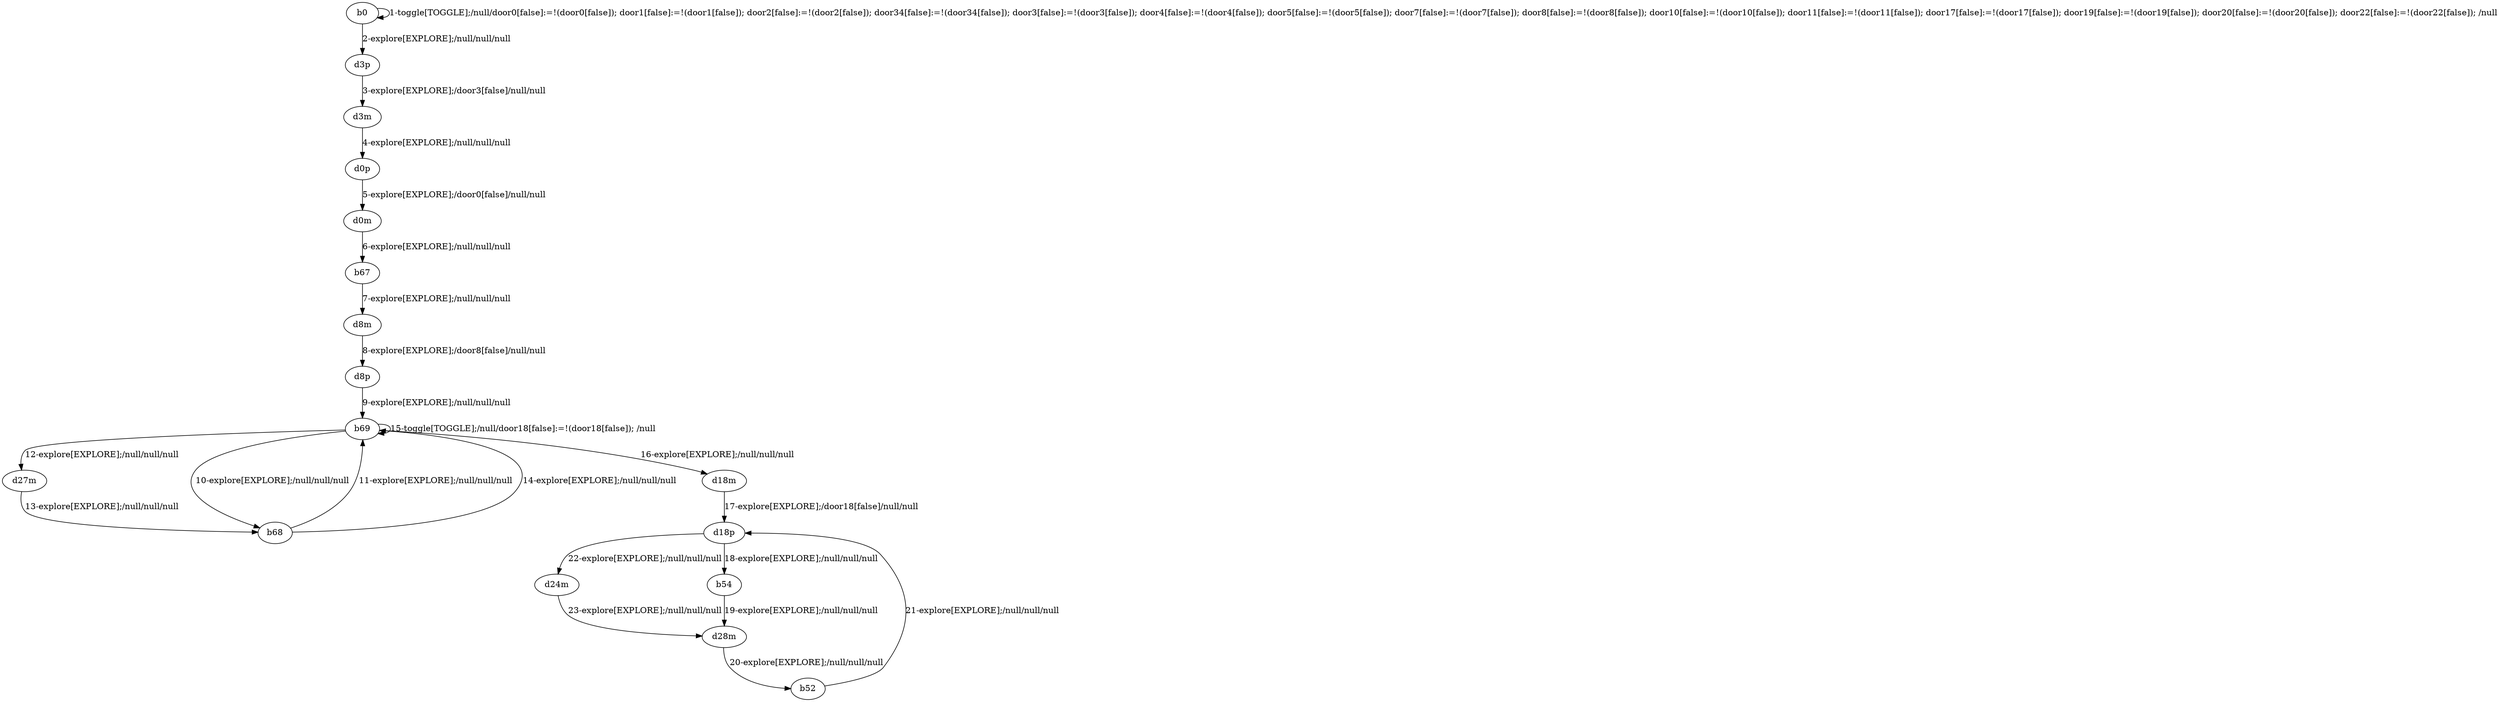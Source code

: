 # Total number of goals covered by this test: 1
# b54 --> d28m

digraph g {
"b0" -> "b0" [label = "1-toggle[TOGGLE];/null/door0[false]:=!(door0[false]); door1[false]:=!(door1[false]); door2[false]:=!(door2[false]); door34[false]:=!(door34[false]); door3[false]:=!(door3[false]); door4[false]:=!(door4[false]); door5[false]:=!(door5[false]); door7[false]:=!(door7[false]); door8[false]:=!(door8[false]); door10[false]:=!(door10[false]); door11[false]:=!(door11[false]); door17[false]:=!(door17[false]); door19[false]:=!(door19[false]); door20[false]:=!(door20[false]); door22[false]:=!(door22[false]); /null"];
"b0" -> "d3p" [label = "2-explore[EXPLORE];/null/null/null"];
"d3p" -> "d3m" [label = "3-explore[EXPLORE];/door3[false]/null/null"];
"d3m" -> "d0p" [label = "4-explore[EXPLORE];/null/null/null"];
"d0p" -> "d0m" [label = "5-explore[EXPLORE];/door0[false]/null/null"];
"d0m" -> "b67" [label = "6-explore[EXPLORE];/null/null/null"];
"b67" -> "d8m" [label = "7-explore[EXPLORE];/null/null/null"];
"d8m" -> "d8p" [label = "8-explore[EXPLORE];/door8[false]/null/null"];
"d8p" -> "b69" [label = "9-explore[EXPLORE];/null/null/null"];
"b69" -> "b68" [label = "10-explore[EXPLORE];/null/null/null"];
"b68" -> "b69" [label = "11-explore[EXPLORE];/null/null/null"];
"b69" -> "d27m" [label = "12-explore[EXPLORE];/null/null/null"];
"d27m" -> "b68" [label = "13-explore[EXPLORE];/null/null/null"];
"b68" -> "b69" [label = "14-explore[EXPLORE];/null/null/null"];
"b69" -> "b69" [label = "15-toggle[TOGGLE];/null/door18[false]:=!(door18[false]); /null"];
"b69" -> "d18m" [label = "16-explore[EXPLORE];/null/null/null"];
"d18m" -> "d18p" [label = "17-explore[EXPLORE];/door18[false]/null/null"];
"d18p" -> "b54" [label = "18-explore[EXPLORE];/null/null/null"];
"b54" -> "d28m" [label = "19-explore[EXPLORE];/null/null/null"];
"d28m" -> "b52" [label = "20-explore[EXPLORE];/null/null/null"];
"b52" -> "d18p" [label = "21-explore[EXPLORE];/null/null/null"];
"d18p" -> "d24m" [label = "22-explore[EXPLORE];/null/null/null"];
"d24m" -> "d28m" [label = "23-explore[EXPLORE];/null/null/null"];
}